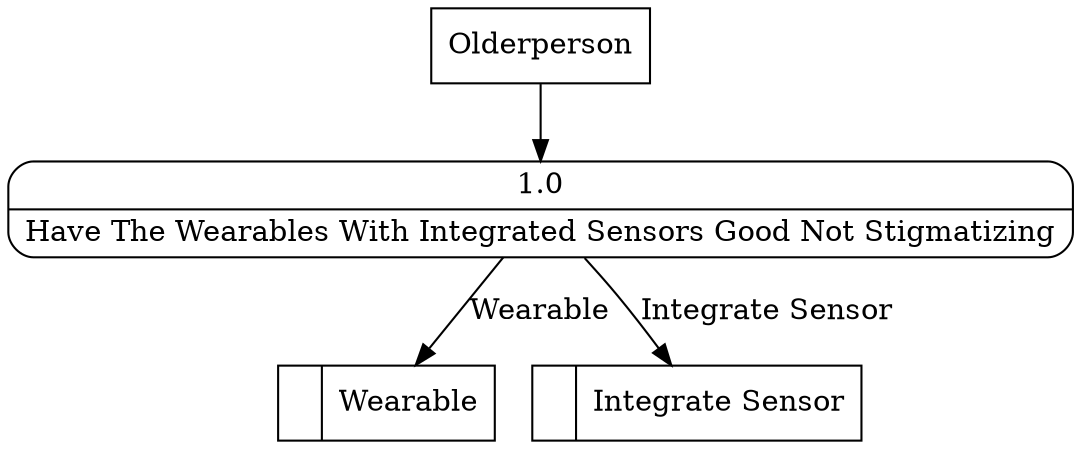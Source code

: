 digraph dfd2{ 
node[shape=record]
200 [label="<f0>  |<f1> Wearable " ];
201 [label="<f0>  |<f1> Integrate Sensor " ];
202 [label="Olderperson" shape=box];
203 [label="{<f0> 1.0|<f1> Have The Wearables With Integrated Sensors Good Not Stigmatizing }" shape=Mrecord];
202 -> 203
203 -> 200 [label="Wearable"]
203 -> 201 [label="Integrate Sensor"]
}